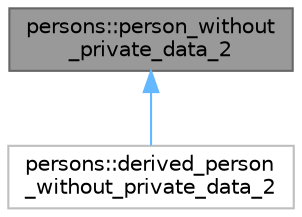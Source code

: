 digraph "persons::person_without_private_data_2"
{
 // LATEX_PDF_SIZE
  bgcolor="transparent";
  edge [fontname=Helvetica,fontsize=10,labelfontname=Helvetica,labelfontsize=10];
  node [fontname=Helvetica,fontsize=10,shape=box,height=0.2,width=0.4];
  Node1 [id="Node000001",label="persons::person_without\l_private_data_2",height=0.2,width=0.4,color="gray40", fillcolor="grey60", style="filled", fontcolor="black",tooltip=" "];
  Node1 -> Node2 [id="edge1_Node000001_Node000002",dir="back",color="steelblue1",style="solid",tooltip=" "];
  Node2 [id="Node000002",label="persons::derived_person\l_without_private_data_2",height=0.2,width=0.4,color="grey75", fillcolor="white", style="filled",URL="$classpersons_1_1derived__person__without__private__data__2.html",tooltip=" "];
}
